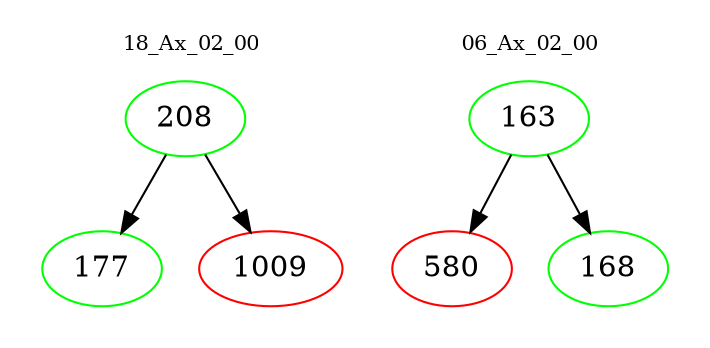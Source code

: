 digraph{
subgraph cluster_0 {
color = white
label = "18_Ax_02_00";
fontsize=10;
T0_208 [label="208", color="green"]
T0_208 -> T0_177 [color="black"]
T0_177 [label="177", color="green"]
T0_208 -> T0_1009 [color="black"]
T0_1009 [label="1009", color="red"]
}
subgraph cluster_1 {
color = white
label = "06_Ax_02_00";
fontsize=10;
T1_163 [label="163", color="green"]
T1_163 -> T1_580 [color="black"]
T1_580 [label="580", color="red"]
T1_163 -> T1_168 [color="black"]
T1_168 [label="168", color="green"]
}
}
